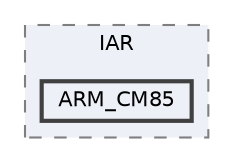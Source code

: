 digraph "D:/Projects/Raspberrypi_pico/pico_freertos_final/freertos_pico2/pico_freertos/FreeRTOS-Kernel/portable/ARMv8M/non_secure/portable/IAR/ARM_CM85"
{
 // LATEX_PDF_SIZE
  bgcolor="transparent";
  edge [fontname=Helvetica,fontsize=10,labelfontname=Helvetica,labelfontsize=10];
  node [fontname=Helvetica,fontsize=10,shape=box,height=0.2,width=0.4];
  compound=true
  subgraph clusterdir_cb37b45e0249e1d4c5291ded68e78a01 {
    graph [ bgcolor="#edf0f7", pencolor="grey50", label="IAR", fontname=Helvetica,fontsize=10 style="filled,dashed", URL="dir_cb37b45e0249e1d4c5291ded68e78a01.html",tooltip=""]
  dir_fb7f0208e08a84a7c8b7eb6c7058ab81 [label="ARM_CM85", fillcolor="#edf0f7", color="grey25", style="filled,bold", URL="dir_fb7f0208e08a84a7c8b7eb6c7058ab81.html",tooltip=""];
  }
}
